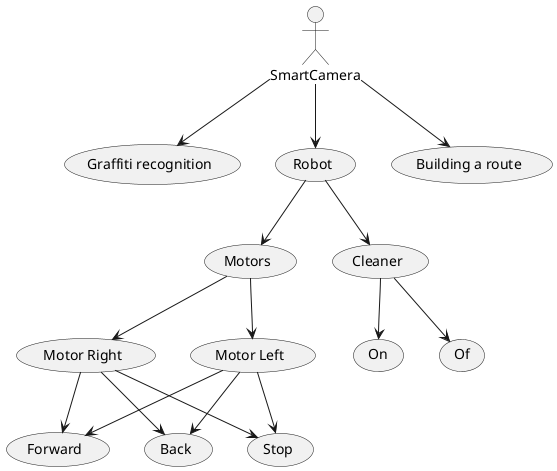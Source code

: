 @startuml
:SmartCamera: --> (Graffiti recognition)
:SmartCamera: --> (Robot)
:SmartCamera: --> (Building a route)
:Robot: --> (Motors)
:Robot: --> (Cleaner)
:Cleaner: --> (On)
:Cleaner: --> (Of)
:Motors: --> (Motor Right)
:Motors: --> (Motor Left)
:Motor Left: --> (Forward)
:Motor Left: --> (Back)
:Motor Left: --> (Stop)
:Motor Right: --> (Forward)
:Motor Right: --> (Back)
:Motor Right: --> (Stop)
@enduml
